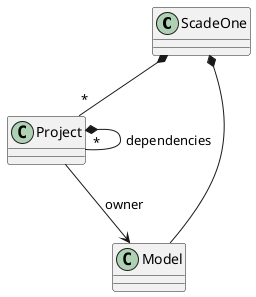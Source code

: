 @startuml
ScadeOne *-- "*" Project
ScadeOne *-- Model

Project *-- "*" Project: dependencies
Project --> Model: owner
@enduml
